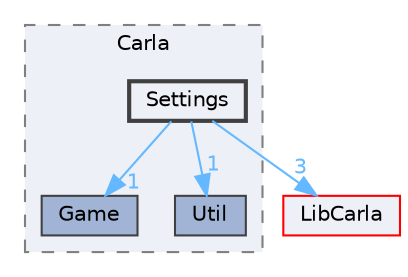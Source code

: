 digraph "Settings"
{
 // INTERACTIVE_SVG=YES
 // LATEX_PDF_SIZE
  bgcolor="transparent";
  edge [fontname=Helvetica,fontsize=10,labelfontname=Helvetica,labelfontsize=10];
  node [fontname=Helvetica,fontsize=10,shape=box,height=0.2,width=0.4];
  compound=true
  subgraph clusterdir_8fc34afb5f07a67966c78bf5319f94ae {
    graph [ bgcolor="#edf0f7", pencolor="grey50", label="Carla", fontname=Helvetica,fontsize=10 style="filled,dashed", URL="dir_8fc34afb5f07a67966c78bf5319f94ae.html",tooltip=""]
  dir_b708e75f0564cefaa95a07ef1c60fa1d [label="Game", fillcolor="#a2b4d6", color="grey25", style="filled", URL="dir_b708e75f0564cefaa95a07ef1c60fa1d.html",tooltip=""];
  dir_c0211e659583c36c301432102f960843 [label="Util", fillcolor="#a2b4d6", color="grey25", style="filled", URL="dir_c0211e659583c36c301432102f960843.html",tooltip=""];
  dir_61a866aca8f5011fad0bfe0df06e6f79 [label="Settings", fillcolor="#edf0f7", color="grey25", style="filled,bold", URL="dir_61a866aca8f5011fad0bfe0df06e6f79.html",tooltip=""];
  }
  dir_1604d568fa4d964dfa9079b701bbfa07 [label="LibCarla", fillcolor="#edf0f7", color="red", style="filled", URL="dir_1604d568fa4d964dfa9079b701bbfa07.html",tooltip=""];
  dir_61a866aca8f5011fad0bfe0df06e6f79->dir_1604d568fa4d964dfa9079b701bbfa07 [headlabel="3", labeldistance=1.5 headhref="dir_000052_000020.html" href="dir_000052_000020.html" color="steelblue1" fontcolor="steelblue1"];
  dir_61a866aca8f5011fad0bfe0df06e6f79->dir_b708e75f0564cefaa95a07ef1c60fa1d [headlabel="1", labeldistance=1.5 headhref="dir_000052_000017.html" href="dir_000052_000017.html" color="steelblue1" fontcolor="steelblue1"];
  dir_61a866aca8f5011fad0bfe0df06e6f79->dir_c0211e659583c36c301432102f960843 [headlabel="1", labeldistance=1.5 headhref="dir_000052_000068.html" href="dir_000052_000068.html" color="steelblue1" fontcolor="steelblue1"];
}
